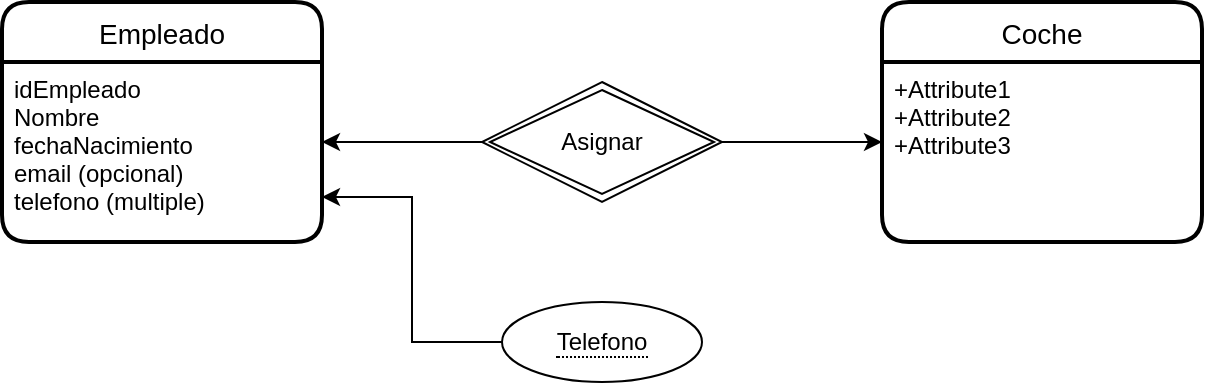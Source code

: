<mxfile version="20.2.7" type="github" pages="2">
  <diagram id="R2lEEEUBdFMjLlhIrx00" name="1.Entidades">
    <mxGraphModel dx="851" dy="570" grid="1" gridSize="10" guides="1" tooltips="1" connect="1" arrows="1" fold="1" page="1" pageScale="1" pageWidth="850" pageHeight="1100" math="0" shadow="0" extFonts="Permanent Marker^https://fonts.googleapis.com/css?family=Permanent+Marker">
      <root>
        <mxCell id="0" />
        <mxCell id="1" parent="0" />
        <mxCell id="vy4QvPY0rCQ_xGUq9dmh-6" value="Empleado" style="swimlane;childLayout=stackLayout;horizontal=1;startSize=30;horizontalStack=0;rounded=1;fontSize=14;fontStyle=0;strokeWidth=2;resizeParent=0;resizeLast=1;shadow=0;dashed=0;align=center;" vertex="1" parent="1">
          <mxGeometry x="120" y="200" width="160" height="120" as="geometry">
            <mxRectangle x="120" y="340" width="100" height="30" as="alternateBounds" />
          </mxGeometry>
        </mxCell>
        <mxCell id="vy4QvPY0rCQ_xGUq9dmh-7" value="idEmpleado&#xa;Nombre&#xa;fechaNacimiento&#xa;email (opcional)&#xa;telefono (multiple)" style="align=left;strokeColor=none;fillColor=none;spacingLeft=4;fontSize=12;verticalAlign=top;resizable=0;rotatable=0;part=1;" vertex="1" parent="vy4QvPY0rCQ_xGUq9dmh-6">
          <mxGeometry y="30" width="160" height="90" as="geometry" />
        </mxCell>
        <mxCell id="vy4QvPY0rCQ_xGUq9dmh-8" value="Coche" style="swimlane;childLayout=stackLayout;horizontal=1;startSize=30;horizontalStack=0;rounded=1;fontSize=14;fontStyle=0;strokeWidth=2;resizeParent=0;resizeLast=1;shadow=0;dashed=0;align=center;" vertex="1" parent="1">
          <mxGeometry x="560" y="200" width="160" height="120" as="geometry" />
        </mxCell>
        <mxCell id="vy4QvPY0rCQ_xGUq9dmh-9" value="+Attribute1&#xa;+Attribute2&#xa;+Attribute3" style="align=left;strokeColor=none;fillColor=none;spacingLeft=4;fontSize=12;verticalAlign=top;resizable=0;rotatable=0;part=1;" vertex="1" parent="vy4QvPY0rCQ_xGUq9dmh-8">
          <mxGeometry y="30" width="160" height="90" as="geometry" />
        </mxCell>
        <mxCell id="vy4QvPY0rCQ_xGUq9dmh-12" value="" style="edgeStyle=orthogonalEdgeStyle;rounded=0;orthogonalLoop=1;jettySize=auto;html=1;" edge="1" parent="1" source="vy4QvPY0rCQ_xGUq9dmh-10" target="vy4QvPY0rCQ_xGUq9dmh-9">
          <mxGeometry relative="1" as="geometry">
            <Array as="points">
              <mxPoint x="570" y="270" />
              <mxPoint x="570" y="270" />
            </Array>
          </mxGeometry>
        </mxCell>
        <mxCell id="vy4QvPY0rCQ_xGUq9dmh-13" value="" style="edgeStyle=orthogonalEdgeStyle;rounded=0;orthogonalLoop=1;jettySize=auto;html=1;" edge="1" parent="1" source="vy4QvPY0rCQ_xGUq9dmh-10" target="vy4QvPY0rCQ_xGUq9dmh-7">
          <mxGeometry relative="1" as="geometry">
            <Array as="points">
              <mxPoint x="300" y="270" />
              <mxPoint x="300" y="270" />
            </Array>
          </mxGeometry>
        </mxCell>
        <mxCell id="vy4QvPY0rCQ_xGUq9dmh-10" value="Asignar" style="shape=rhombus;double=1;perimeter=rhombusPerimeter;whiteSpace=wrap;html=1;align=center;" vertex="1" parent="1">
          <mxGeometry x="360" y="240" width="120" height="60" as="geometry" />
        </mxCell>
        <mxCell id="vy4QvPY0rCQ_xGUq9dmh-17" style="edgeStyle=orthogonalEdgeStyle;rounded=0;orthogonalLoop=1;jettySize=auto;html=1;entryX=1;entryY=0.75;entryDx=0;entryDy=0;" edge="1" parent="1" source="vy4QvPY0rCQ_xGUq9dmh-14" target="vy4QvPY0rCQ_xGUq9dmh-7">
          <mxGeometry relative="1" as="geometry" />
        </mxCell>
        <mxCell id="vy4QvPY0rCQ_xGUq9dmh-14" value="&lt;span style=&quot;border-bottom: 1px dotted&quot;&gt;Telefono&lt;br&gt;&lt;/span&gt;" style="ellipse;whiteSpace=wrap;html=1;align=center;" vertex="1" parent="1">
          <mxGeometry x="370" y="350" width="100" height="40" as="geometry" />
        </mxCell>
      </root>
    </mxGraphModel>
  </diagram>
  <diagram id="dHYB4AN0Gc_oAZhxEBnA" name="2.PK">
    <mxGraphModel dx="851" dy="570" grid="1" gridSize="10" guides="1" tooltips="1" connect="1" arrows="1" fold="1" page="1" pageScale="1" pageWidth="827" pageHeight="1169" math="0" shadow="0">
      <root>
        <mxCell id="0" />
        <mxCell id="1" parent="0" />
        <mxCell id="xExVmyTmX8km_tyN6xv3-1" value="Empleado" style="swimlane;childLayout=stackLayout;horizontal=1;startSize=30;horizontalStack=0;rounded=1;fontSize=14;fontStyle=0;strokeWidth=2;resizeParent=0;resizeLast=1;shadow=0;dashed=0;align=center;" vertex="1" parent="1">
          <mxGeometry x="120" y="200" width="160" height="120" as="geometry">
            <mxRectangle x="120" y="340" width="100" height="30" as="alternateBounds" />
          </mxGeometry>
        </mxCell>
        <mxCell id="xExVmyTmX8km_tyN6xv3-2" value="idEmpleado&#xa;Nombre&#xa;fechaNacimiento&#xa;email (opcional)&#xa;telefono (multiple)" style="align=left;strokeColor=none;fillColor=none;spacingLeft=4;fontSize=12;verticalAlign=top;resizable=0;rotatable=0;part=1;" vertex="1" parent="xExVmyTmX8km_tyN6xv3-1">
          <mxGeometry y="30" width="160" height="90" as="geometry" />
        </mxCell>
        <mxCell id="xExVmyTmX8km_tyN6xv3-3" value="empleados" style="shape=table;startSize=30;container=1;collapsible=1;childLayout=tableLayout;fixedRows=1;rowLines=0;fontStyle=1;align=center;resizeLast=1;" vertex="1" parent="1">
          <mxGeometry x="370" y="165" width="180" height="190" as="geometry" />
        </mxCell>
        <mxCell id="xExVmyTmX8km_tyN6xv3-4" value="" style="shape=tableRow;horizontal=0;startSize=0;swimlaneHead=0;swimlaneBody=0;fillColor=none;collapsible=0;dropTarget=0;points=[[0,0.5],[1,0.5]];portConstraint=eastwest;top=0;left=0;right=0;bottom=1;" vertex="1" parent="xExVmyTmX8km_tyN6xv3-3">
          <mxGeometry y="30" width="180" height="30" as="geometry" />
        </mxCell>
        <mxCell id="xExVmyTmX8km_tyN6xv3-5" value="PK" style="shape=partialRectangle;connectable=0;fillColor=none;top=0;left=0;bottom=0;right=0;fontStyle=1;overflow=hidden;" vertex="1" parent="xExVmyTmX8km_tyN6xv3-4">
          <mxGeometry width="30" height="30" as="geometry">
            <mxRectangle width="30" height="30" as="alternateBounds" />
          </mxGeometry>
        </mxCell>
        <mxCell id="xExVmyTmX8km_tyN6xv3-6" value="idEmpleado" style="shape=partialRectangle;connectable=0;fillColor=none;top=0;left=0;bottom=0;right=0;align=left;spacingLeft=6;fontStyle=5;overflow=hidden;" vertex="1" parent="xExVmyTmX8km_tyN6xv3-4">
          <mxGeometry x="30" width="150" height="30" as="geometry">
            <mxRectangle width="150" height="30" as="alternateBounds" />
          </mxGeometry>
        </mxCell>
        <mxCell id="xExVmyTmX8km_tyN6xv3-7" value="" style="shape=tableRow;horizontal=0;startSize=0;swimlaneHead=0;swimlaneBody=0;fillColor=none;collapsible=0;dropTarget=0;points=[[0,0.5],[1,0.5]];portConstraint=eastwest;top=0;left=0;right=0;bottom=0;" vertex="1" parent="xExVmyTmX8km_tyN6xv3-3">
          <mxGeometry y="60" width="180" height="30" as="geometry" />
        </mxCell>
        <mxCell id="xExVmyTmX8km_tyN6xv3-8" value="" style="shape=partialRectangle;connectable=0;fillColor=none;top=0;left=0;bottom=0;right=0;editable=1;overflow=hidden;" vertex="1" parent="xExVmyTmX8km_tyN6xv3-7">
          <mxGeometry width="30" height="30" as="geometry">
            <mxRectangle width="30" height="30" as="alternateBounds" />
          </mxGeometry>
        </mxCell>
        <mxCell id="xExVmyTmX8km_tyN6xv3-9" value="Nombre" style="shape=partialRectangle;connectable=0;fillColor=none;top=0;left=0;bottom=0;right=0;align=left;spacingLeft=6;overflow=hidden;fontStyle=4" vertex="1" parent="xExVmyTmX8km_tyN6xv3-7">
          <mxGeometry x="30" width="150" height="30" as="geometry">
            <mxRectangle width="150" height="30" as="alternateBounds" />
          </mxGeometry>
        </mxCell>
        <mxCell id="xExVmyTmX8km_tyN6xv3-10" value="" style="shape=tableRow;horizontal=0;startSize=0;swimlaneHead=0;swimlaneBody=0;fillColor=none;collapsible=0;dropTarget=0;points=[[0,0.5],[1,0.5]];portConstraint=eastwest;top=0;left=0;right=0;bottom=0;" vertex="1" parent="xExVmyTmX8km_tyN6xv3-3">
          <mxGeometry y="90" width="180" height="30" as="geometry" />
        </mxCell>
        <mxCell id="xExVmyTmX8km_tyN6xv3-11" value="" style="shape=partialRectangle;connectable=0;fillColor=none;top=0;left=0;bottom=0;right=0;editable=1;overflow=hidden;" vertex="1" parent="xExVmyTmX8km_tyN6xv3-10">
          <mxGeometry width="30" height="30" as="geometry">
            <mxRectangle width="30" height="30" as="alternateBounds" />
          </mxGeometry>
        </mxCell>
        <mxCell id="xExVmyTmX8km_tyN6xv3-12" value="FechaNacimiento" style="shape=partialRectangle;connectable=0;fillColor=none;top=0;left=0;bottom=0;right=0;align=left;spacingLeft=6;overflow=hidden;fontStyle=4" vertex="1" parent="xExVmyTmX8km_tyN6xv3-10">
          <mxGeometry x="30" width="150" height="30" as="geometry">
            <mxRectangle width="150" height="30" as="alternateBounds" />
          </mxGeometry>
        </mxCell>
        <mxCell id="xExVmyTmX8km_tyN6xv3-13" value="" style="shape=tableRow;horizontal=0;startSize=0;swimlaneHead=0;swimlaneBody=0;fillColor=none;collapsible=0;dropTarget=0;points=[[0,0.5],[1,0.5]];portConstraint=eastwest;top=0;left=0;right=0;bottom=0;" vertex="1" parent="xExVmyTmX8km_tyN6xv3-3">
          <mxGeometry y="120" width="180" height="30" as="geometry" />
        </mxCell>
        <mxCell id="xExVmyTmX8km_tyN6xv3-14" value="" style="shape=partialRectangle;connectable=0;fillColor=none;top=0;left=0;bottom=0;right=0;editable=1;overflow=hidden;" vertex="1" parent="xExVmyTmX8km_tyN6xv3-13">
          <mxGeometry width="30" height="30" as="geometry">
            <mxRectangle width="30" height="30" as="alternateBounds" />
          </mxGeometry>
        </mxCell>
        <mxCell id="xExVmyTmX8km_tyN6xv3-15" value="Email" style="shape=partialRectangle;connectable=0;fillColor=none;top=0;left=0;bottom=0;right=0;align=left;spacingLeft=6;overflow=hidden;" vertex="1" parent="xExVmyTmX8km_tyN6xv3-13">
          <mxGeometry x="30" width="150" height="30" as="geometry">
            <mxRectangle width="150" height="30" as="alternateBounds" />
          </mxGeometry>
        </mxCell>
        <mxCell id="xExVmyTmX8km_tyN6xv3-16" value="" style="shape=tableRow;horizontal=0;startSize=0;swimlaneHead=0;swimlaneBody=0;fillColor=none;collapsible=0;dropTarget=0;points=[[0,0.5],[1,0.5]];portConstraint=eastwest;top=0;left=0;right=0;bottom=0;" vertex="1" parent="xExVmyTmX8km_tyN6xv3-3">
          <mxGeometry y="150" width="180" height="30" as="geometry" />
        </mxCell>
        <mxCell id="xExVmyTmX8km_tyN6xv3-17" value="" style="shape=partialRectangle;connectable=0;fillColor=none;top=0;left=0;bottom=0;right=0;editable=1;overflow=hidden;" vertex="1" parent="xExVmyTmX8km_tyN6xv3-16">
          <mxGeometry width="30" height="30" as="geometry">
            <mxRectangle width="30" height="30" as="alternateBounds" />
          </mxGeometry>
        </mxCell>
        <mxCell id="xExVmyTmX8km_tyN6xv3-18" value="Telefono" style="shape=partialRectangle;connectable=0;fillColor=none;top=0;left=0;bottom=0;right=0;align=left;spacingLeft=6;overflow=hidden;" vertex="1" parent="xExVmyTmX8km_tyN6xv3-16">
          <mxGeometry x="30" width="150" height="30" as="geometry">
            <mxRectangle width="150" height="30" as="alternateBounds" />
          </mxGeometry>
        </mxCell>
      </root>
    </mxGraphModel>
  </diagram>
</mxfile>
